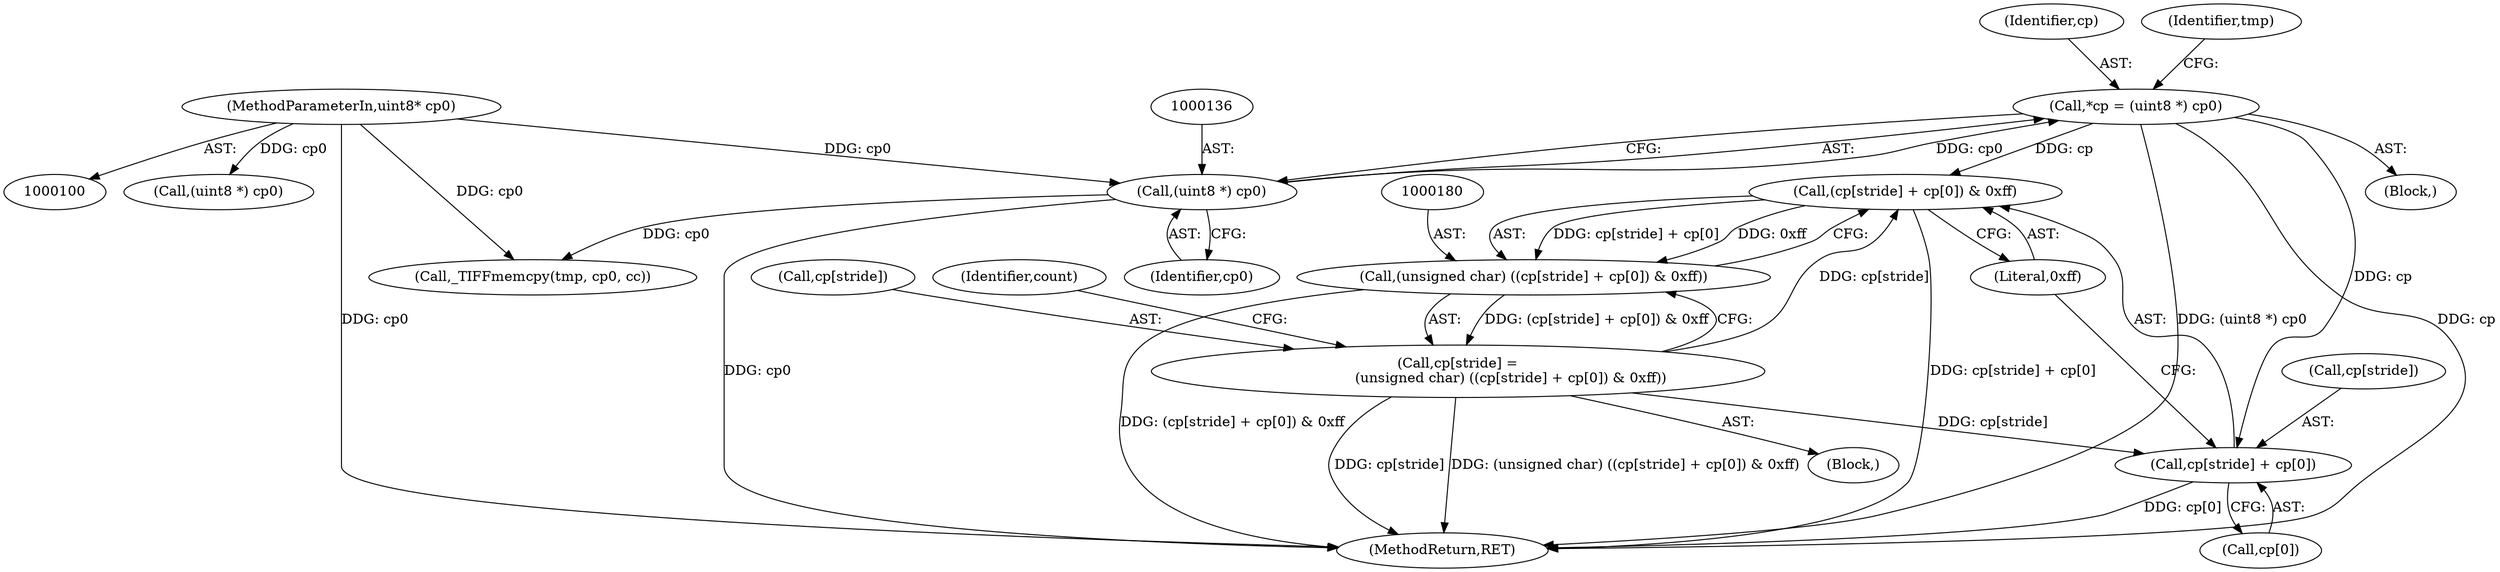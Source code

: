 digraph "0_libtiff_3ca657a8793dd011bf869695d72ad31c779c3cc1_3@pointer" {
"1000133" [label="(Call,*cp = (uint8 *) cp0)"];
"1000135" [label="(Call,(uint8 *) cp0)"];
"1000102" [label="(MethodParameterIn,uint8* cp0)"];
"1000181" [label="(Call,(cp[stride] + cp[0]) & 0xff)"];
"1000179" [label="(Call,(unsigned char) ((cp[stride] + cp[0]) & 0xff))"];
"1000175" [label="(Call,cp[stride] =\n                        (unsigned char) ((cp[stride] + cp[0]) & 0xff))"];
"1000182" [label="(Call,cp[stride] + cp[0])"];
"1000193" [label="(Call,_TIFFmemcpy(tmp, cp0, cc))"];
"1000199" [label="(Call,(uint8 *) cp0)"];
"1000183" [label="(Call,cp[stride])"];
"1000175" [label="(Call,cp[stride] =\n                        (unsigned char) ((cp[stride] + cp[0]) & 0xff))"];
"1000134" [label="(Identifier,cp)"];
"1000104" [label="(Block,)"];
"1000173" [label="(Block,)"];
"1000102" [label="(MethodParameterIn,uint8* cp0)"];
"1000189" [label="(Literal,0xff)"];
"1000186" [label="(Call,cp[0])"];
"1000176" [label="(Call,cp[stride])"];
"1000242" [label="(MethodReturn,RET)"];
"1000135" [label="(Call,(uint8 *) cp0)"];
"1000181" [label="(Call,(cp[stride] + cp[0]) & 0xff)"];
"1000133" [label="(Call,*cp = (uint8 *) cp0)"];
"1000191" [label="(Identifier,count)"];
"1000182" [label="(Call,cp[stride] + cp[0])"];
"1000179" [label="(Call,(unsigned char) ((cp[stride] + cp[0]) & 0xff))"];
"1000137" [label="(Identifier,cp0)"];
"1000140" [label="(Identifier,tmp)"];
"1000133" -> "1000104"  [label="AST: "];
"1000133" -> "1000135"  [label="CFG: "];
"1000134" -> "1000133"  [label="AST: "];
"1000135" -> "1000133"  [label="AST: "];
"1000140" -> "1000133"  [label="CFG: "];
"1000133" -> "1000242"  [label="DDG: cp"];
"1000133" -> "1000242"  [label="DDG: (uint8 *) cp0"];
"1000135" -> "1000133"  [label="DDG: cp0"];
"1000133" -> "1000181"  [label="DDG: cp"];
"1000133" -> "1000182"  [label="DDG: cp"];
"1000135" -> "1000137"  [label="CFG: "];
"1000136" -> "1000135"  [label="AST: "];
"1000137" -> "1000135"  [label="AST: "];
"1000135" -> "1000242"  [label="DDG: cp0"];
"1000102" -> "1000135"  [label="DDG: cp0"];
"1000135" -> "1000193"  [label="DDG: cp0"];
"1000102" -> "1000100"  [label="AST: "];
"1000102" -> "1000242"  [label="DDG: cp0"];
"1000102" -> "1000193"  [label="DDG: cp0"];
"1000102" -> "1000199"  [label="DDG: cp0"];
"1000181" -> "1000179"  [label="AST: "];
"1000181" -> "1000189"  [label="CFG: "];
"1000182" -> "1000181"  [label="AST: "];
"1000189" -> "1000181"  [label="AST: "];
"1000179" -> "1000181"  [label="CFG: "];
"1000181" -> "1000242"  [label="DDG: cp[stride] + cp[0]"];
"1000181" -> "1000179"  [label="DDG: cp[stride] + cp[0]"];
"1000181" -> "1000179"  [label="DDG: 0xff"];
"1000175" -> "1000181"  [label="DDG: cp[stride]"];
"1000179" -> "1000175"  [label="AST: "];
"1000180" -> "1000179"  [label="AST: "];
"1000175" -> "1000179"  [label="CFG: "];
"1000179" -> "1000242"  [label="DDG: (cp[stride] + cp[0]) & 0xff"];
"1000179" -> "1000175"  [label="DDG: (cp[stride] + cp[0]) & 0xff"];
"1000175" -> "1000173"  [label="AST: "];
"1000176" -> "1000175"  [label="AST: "];
"1000191" -> "1000175"  [label="CFG: "];
"1000175" -> "1000242"  [label="DDG: (unsigned char) ((cp[stride] + cp[0]) & 0xff)"];
"1000175" -> "1000242"  [label="DDG: cp[stride]"];
"1000175" -> "1000182"  [label="DDG: cp[stride]"];
"1000182" -> "1000186"  [label="CFG: "];
"1000183" -> "1000182"  [label="AST: "];
"1000186" -> "1000182"  [label="AST: "];
"1000189" -> "1000182"  [label="CFG: "];
"1000182" -> "1000242"  [label="DDG: cp[0]"];
}
